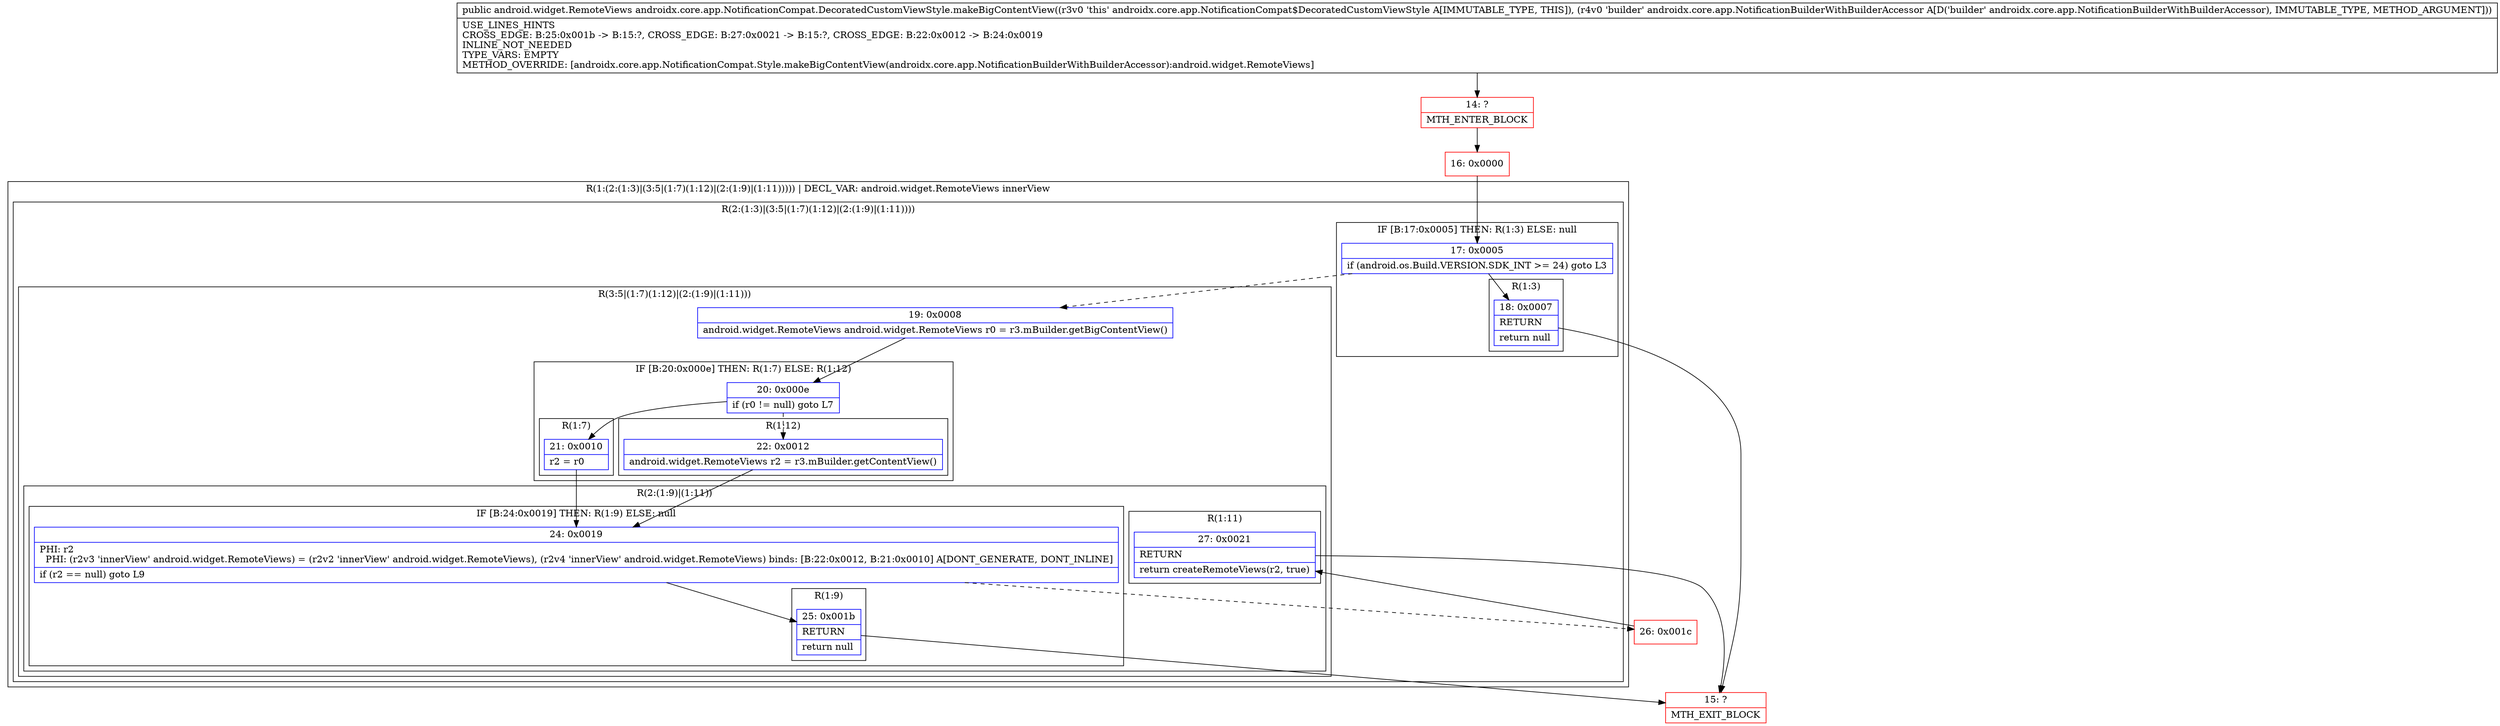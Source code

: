 digraph "CFG forandroidx.core.app.NotificationCompat.DecoratedCustomViewStyle.makeBigContentView(Landroidx\/core\/app\/NotificationBuilderWithBuilderAccessor;)Landroid\/widget\/RemoteViews;" {
subgraph cluster_Region_1916450136 {
label = "R(1:(2:(1:3)|(3:5|(1:7)(1:12)|(2:(1:9)|(1:11))))) | DECL_VAR: android.widget.RemoteViews innerView\l";
node [shape=record,color=blue];
subgraph cluster_Region_115203378 {
label = "R(2:(1:3)|(3:5|(1:7)(1:12)|(2:(1:9)|(1:11))))";
node [shape=record,color=blue];
subgraph cluster_IfRegion_1414941657 {
label = "IF [B:17:0x0005] THEN: R(1:3) ELSE: null";
node [shape=record,color=blue];
Node_17 [shape=record,label="{17\:\ 0x0005|if (android.os.Build.VERSION.SDK_INT \>= 24) goto L3\l}"];
subgraph cluster_Region_1628104584 {
label = "R(1:3)";
node [shape=record,color=blue];
Node_18 [shape=record,label="{18\:\ 0x0007|RETURN\l|return null\l}"];
}
}
subgraph cluster_Region_2030397922 {
label = "R(3:5|(1:7)(1:12)|(2:(1:9)|(1:11)))";
node [shape=record,color=blue];
Node_19 [shape=record,label="{19\:\ 0x0008|android.widget.RemoteViews android.widget.RemoteViews r0 = r3.mBuilder.getBigContentView()\l}"];
subgraph cluster_IfRegion_495251936 {
label = "IF [B:20:0x000e] THEN: R(1:7) ELSE: R(1:12)";
node [shape=record,color=blue];
Node_20 [shape=record,label="{20\:\ 0x000e|if (r0 != null) goto L7\l}"];
subgraph cluster_Region_1097319286 {
label = "R(1:7)";
node [shape=record,color=blue];
Node_21 [shape=record,label="{21\:\ 0x0010|r2 = r0\l}"];
}
subgraph cluster_Region_1920874821 {
label = "R(1:12)";
node [shape=record,color=blue];
Node_22 [shape=record,label="{22\:\ 0x0012|android.widget.RemoteViews r2 = r3.mBuilder.getContentView()\l}"];
}
}
subgraph cluster_Region_1186799236 {
label = "R(2:(1:9)|(1:11))";
node [shape=record,color=blue];
subgraph cluster_IfRegion_786530092 {
label = "IF [B:24:0x0019] THEN: R(1:9) ELSE: null";
node [shape=record,color=blue];
Node_24 [shape=record,label="{24\:\ 0x0019|PHI: r2 \l  PHI: (r2v3 'innerView' android.widget.RemoteViews) = (r2v2 'innerView' android.widget.RemoteViews), (r2v4 'innerView' android.widget.RemoteViews) binds: [B:22:0x0012, B:21:0x0010] A[DONT_GENERATE, DONT_INLINE]\l|if (r2 == null) goto L9\l}"];
subgraph cluster_Region_1209000362 {
label = "R(1:9)";
node [shape=record,color=blue];
Node_25 [shape=record,label="{25\:\ 0x001b|RETURN\l|return null\l}"];
}
}
subgraph cluster_Region_2123331972 {
label = "R(1:11)";
node [shape=record,color=blue];
Node_27 [shape=record,label="{27\:\ 0x0021|RETURN\l|return createRemoteViews(r2, true)\l}"];
}
}
}
}
}
Node_14 [shape=record,color=red,label="{14\:\ ?|MTH_ENTER_BLOCK\l}"];
Node_16 [shape=record,color=red,label="{16\:\ 0x0000}"];
Node_15 [shape=record,color=red,label="{15\:\ ?|MTH_EXIT_BLOCK\l}"];
Node_26 [shape=record,color=red,label="{26\:\ 0x001c}"];
MethodNode[shape=record,label="{public android.widget.RemoteViews androidx.core.app.NotificationCompat.DecoratedCustomViewStyle.makeBigContentView((r3v0 'this' androidx.core.app.NotificationCompat$DecoratedCustomViewStyle A[IMMUTABLE_TYPE, THIS]), (r4v0 'builder' androidx.core.app.NotificationBuilderWithBuilderAccessor A[D('builder' androidx.core.app.NotificationBuilderWithBuilderAccessor), IMMUTABLE_TYPE, METHOD_ARGUMENT]))  | USE_LINES_HINTS\lCROSS_EDGE: B:25:0x001b \-\> B:15:?, CROSS_EDGE: B:27:0x0021 \-\> B:15:?, CROSS_EDGE: B:22:0x0012 \-\> B:24:0x0019\lINLINE_NOT_NEEDED\lTYPE_VARS: EMPTY\lMETHOD_OVERRIDE: [androidx.core.app.NotificationCompat.Style.makeBigContentView(androidx.core.app.NotificationBuilderWithBuilderAccessor):android.widget.RemoteViews]\l}"];
MethodNode -> Node_14;Node_17 -> Node_18;
Node_17 -> Node_19[style=dashed];
Node_18 -> Node_15;
Node_19 -> Node_20;
Node_20 -> Node_21;
Node_20 -> Node_22[style=dashed];
Node_21 -> Node_24;
Node_22 -> Node_24;
Node_24 -> Node_25;
Node_24 -> Node_26[style=dashed];
Node_25 -> Node_15;
Node_27 -> Node_15;
Node_14 -> Node_16;
Node_16 -> Node_17;
Node_26 -> Node_27;
}


